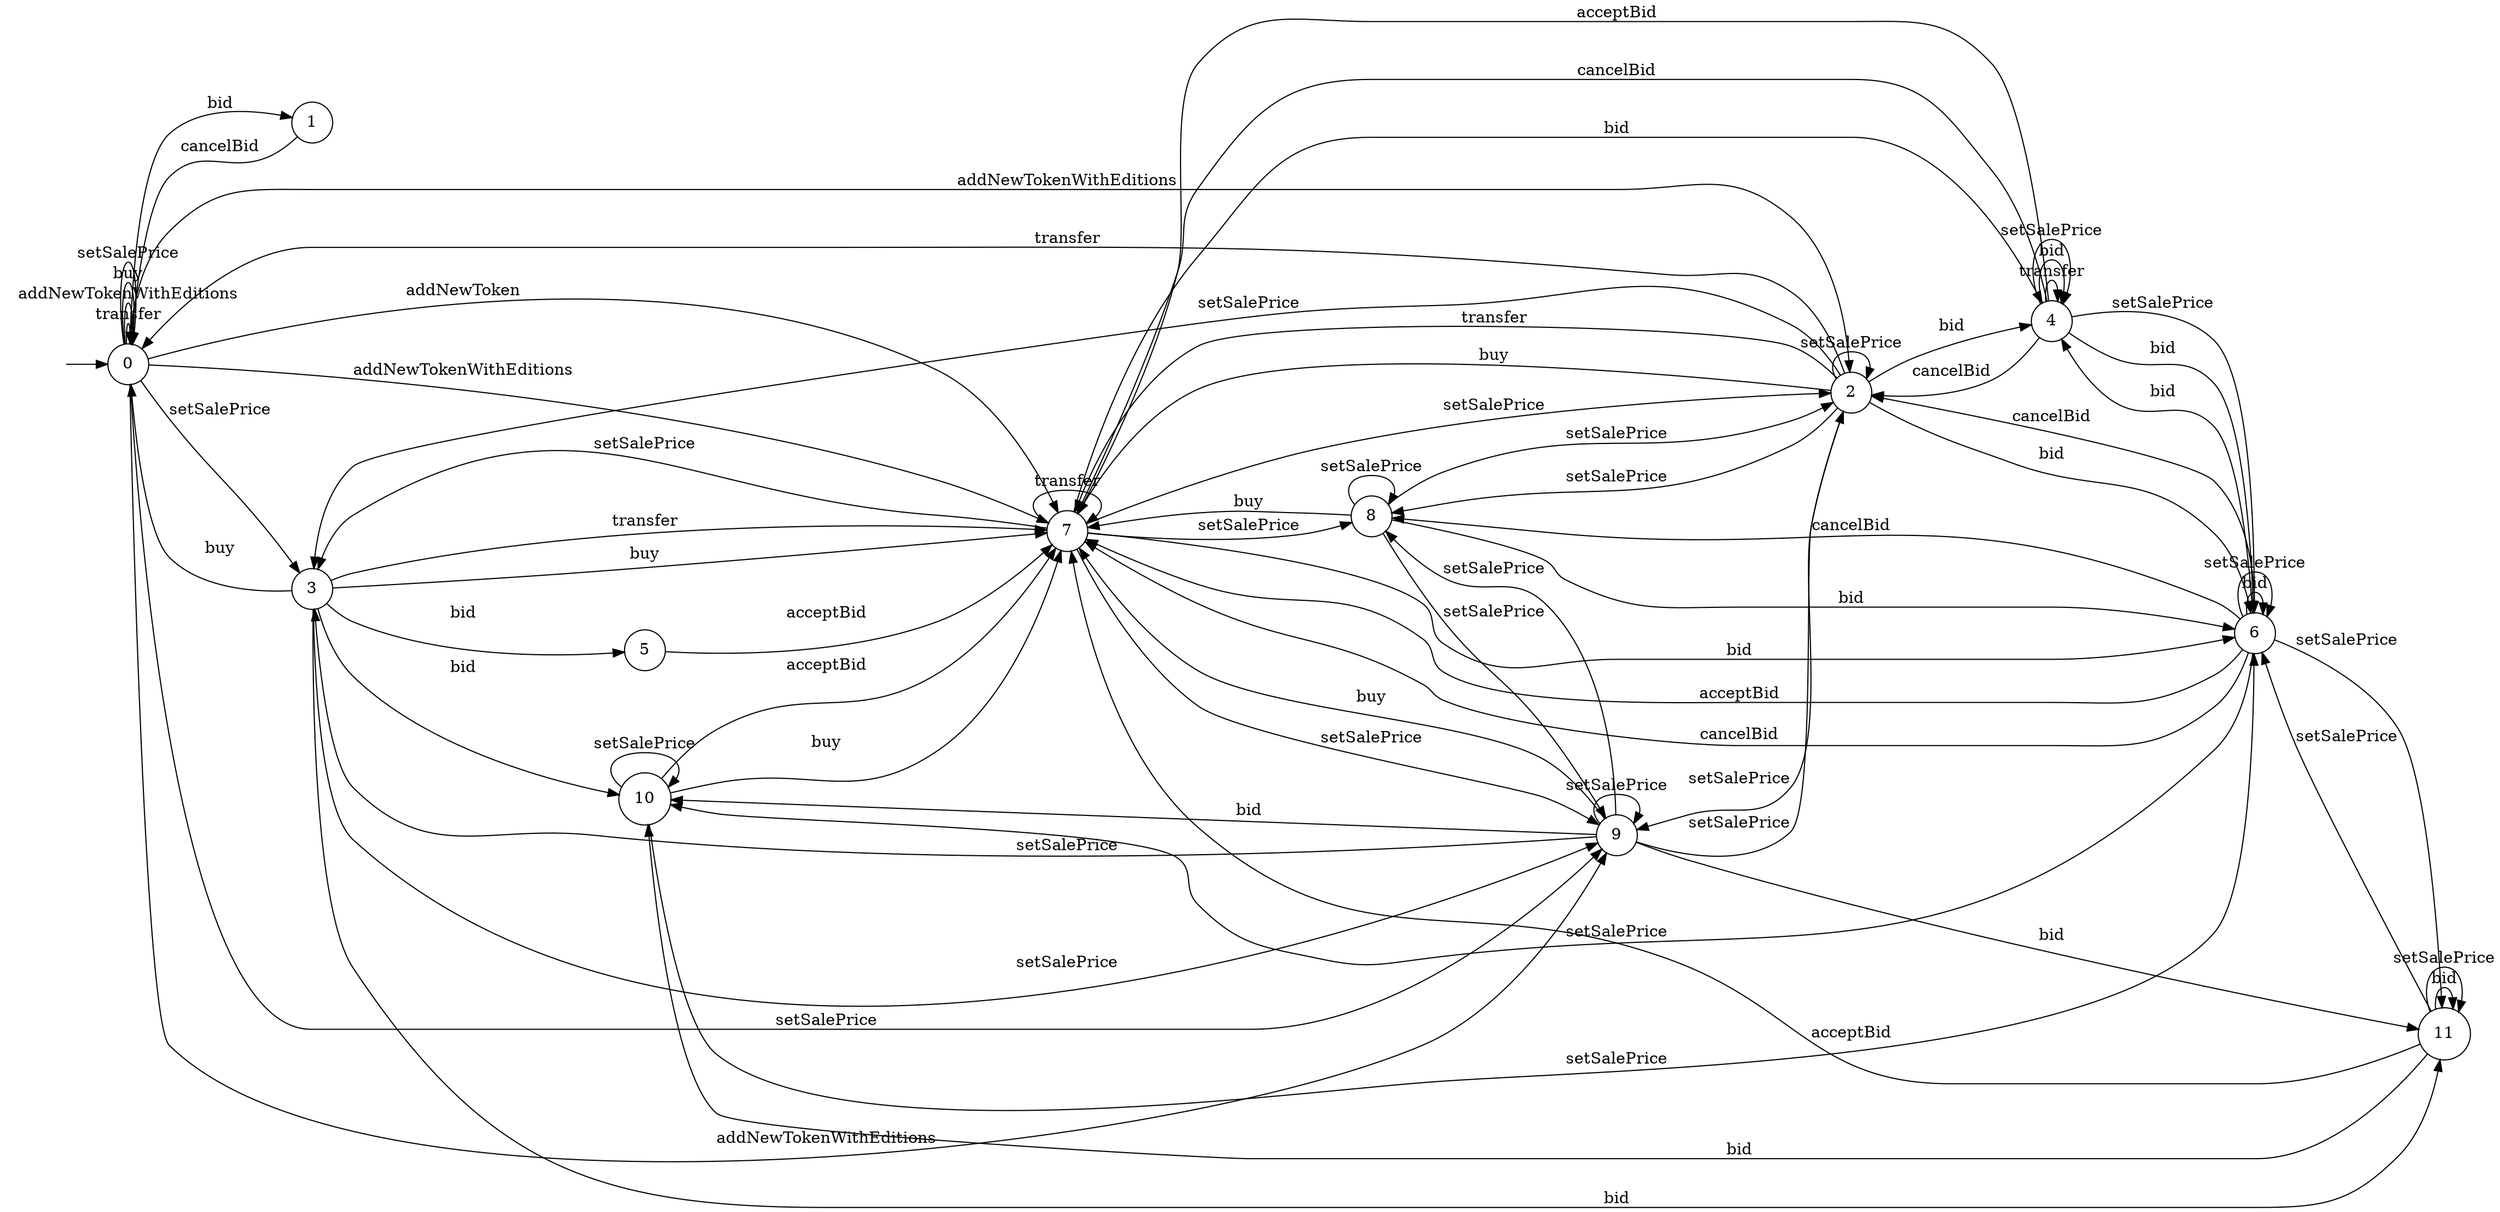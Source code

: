 digraph "./InvConPlus/Dapp-Automata-data/result/model/0x41a322b28d0ff354040e2cbc676f0320d8c8850d/SupeRare/FSM-14" {
	graph [rankdir=LR]
	"" [label="" shape=plaintext]
	10 [label=10 shape=circle]
	1 [label=1 shape=circle]
	11 [label=11 shape=circle]
	0 [label=0 shape=circle]
	8 [label=8 shape=circle]
	3 [label=3 shape=circle]
	7 [label=7 shape=circle]
	5 [label=5 shape=circle]
	6 [label=6 shape=circle]
	4 [label=4 shape=circle]
	2 [label=2 shape=circle]
	9 [label=9 shape=circle]
	"" -> 0 [label=""]
	0 -> 0 [label=transfer]
	0 -> 7 [label=addNewToken]
	0 -> 7 [label=addNewTokenWithEditions]
	0 -> 2 [label=addNewTokenWithEditions]
	0 -> 0 [label=addNewTokenWithEditions]
	0 -> 9 [label=addNewTokenWithEditions]
	0 -> 1 [label=bid]
	0 -> 0 [label=buy]
	0 -> 3 [label=setSalePrice]
	0 -> 0 [label=setSalePrice]
	0 -> 9 [label=setSalePrice]
	8 -> 6 [label=bid]
	8 -> 7 [label=buy]
	8 -> 8 [label=setSalePrice]
	8 -> 2 [label=setSalePrice]
	8 -> 9 [label=setSalePrice]
	11 -> 11 [label=bid]
	11 -> 10 [label=bid]
	11 -> 7 [label=acceptBid]
	11 -> 11 [label=setSalePrice]
	11 -> 6 [label=setSalePrice]
	10 -> 7 [label=acceptBid]
	10 -> 7 [label=buy]
	10 -> 6 [label=setSalePrice]
	10 -> 10 [label=setSalePrice]
	6 -> 6 [label=bid]
	6 -> 4 [label=bid]
	6 -> 7 [label=acceptBid]
	6 -> 8 [label=cancelBid]
	6 -> 2 [label=cancelBid]
	6 -> 7 [label=cancelBid]
	6 -> 11 [label=setSalePrice]
	6 -> 6 [label=setSalePrice]
	6 -> 10 [label=setSalePrice]
	5 -> 7 [label=acceptBid]
	9 -> 11 [label=bid]
	9 -> 10 [label=bid]
	9 -> 7 [label=buy]
	9 -> 8 [label=setSalePrice]
	9 -> 3 [label=setSalePrice]
	9 -> 2 [label=setSalePrice]
	9 -> 9 [label=setSalePrice]
	2 -> 7 [label=transfer]
	2 -> 0 [label=transfer]
	2 -> 6 [label=bid]
	2 -> 4 [label=bid]
	2 -> 7 [label=buy]
	2 -> 8 [label=setSalePrice]
	2 -> 3 [label=setSalePrice]
	2 -> 2 [label=setSalePrice]
	2 -> 9 [label=setSalePrice]
	7 -> 7 [label=transfer]
	7 -> 6 [label=bid]
	7 -> 4 [label=bid]
	7 -> 8 [label=setSalePrice]
	7 -> 3 [label=setSalePrice]
	7 -> 2 [label=setSalePrice]
	7 -> 9 [label=setSalePrice]
	4 -> 4 [label=transfer]
	4 -> 6 [label=bid]
	4 -> 4 [label=bid]
	4 -> 7 [label=acceptBid]
	4 -> 2 [label=cancelBid]
	4 -> 7 [label=cancelBid]
	4 -> 6 [label=setSalePrice]
	4 -> 4 [label=setSalePrice]
	3 -> 7 [label=transfer]
	3 -> 11 [label=bid]
	3 -> 10 [label=bid]
	3 -> 5 [label=bid]
	3 -> 7 [label=buy]
	3 -> 0 [label=buy]
	3 -> 9 [label=setSalePrice]
	1 -> 0 [label=cancelBid]
}
